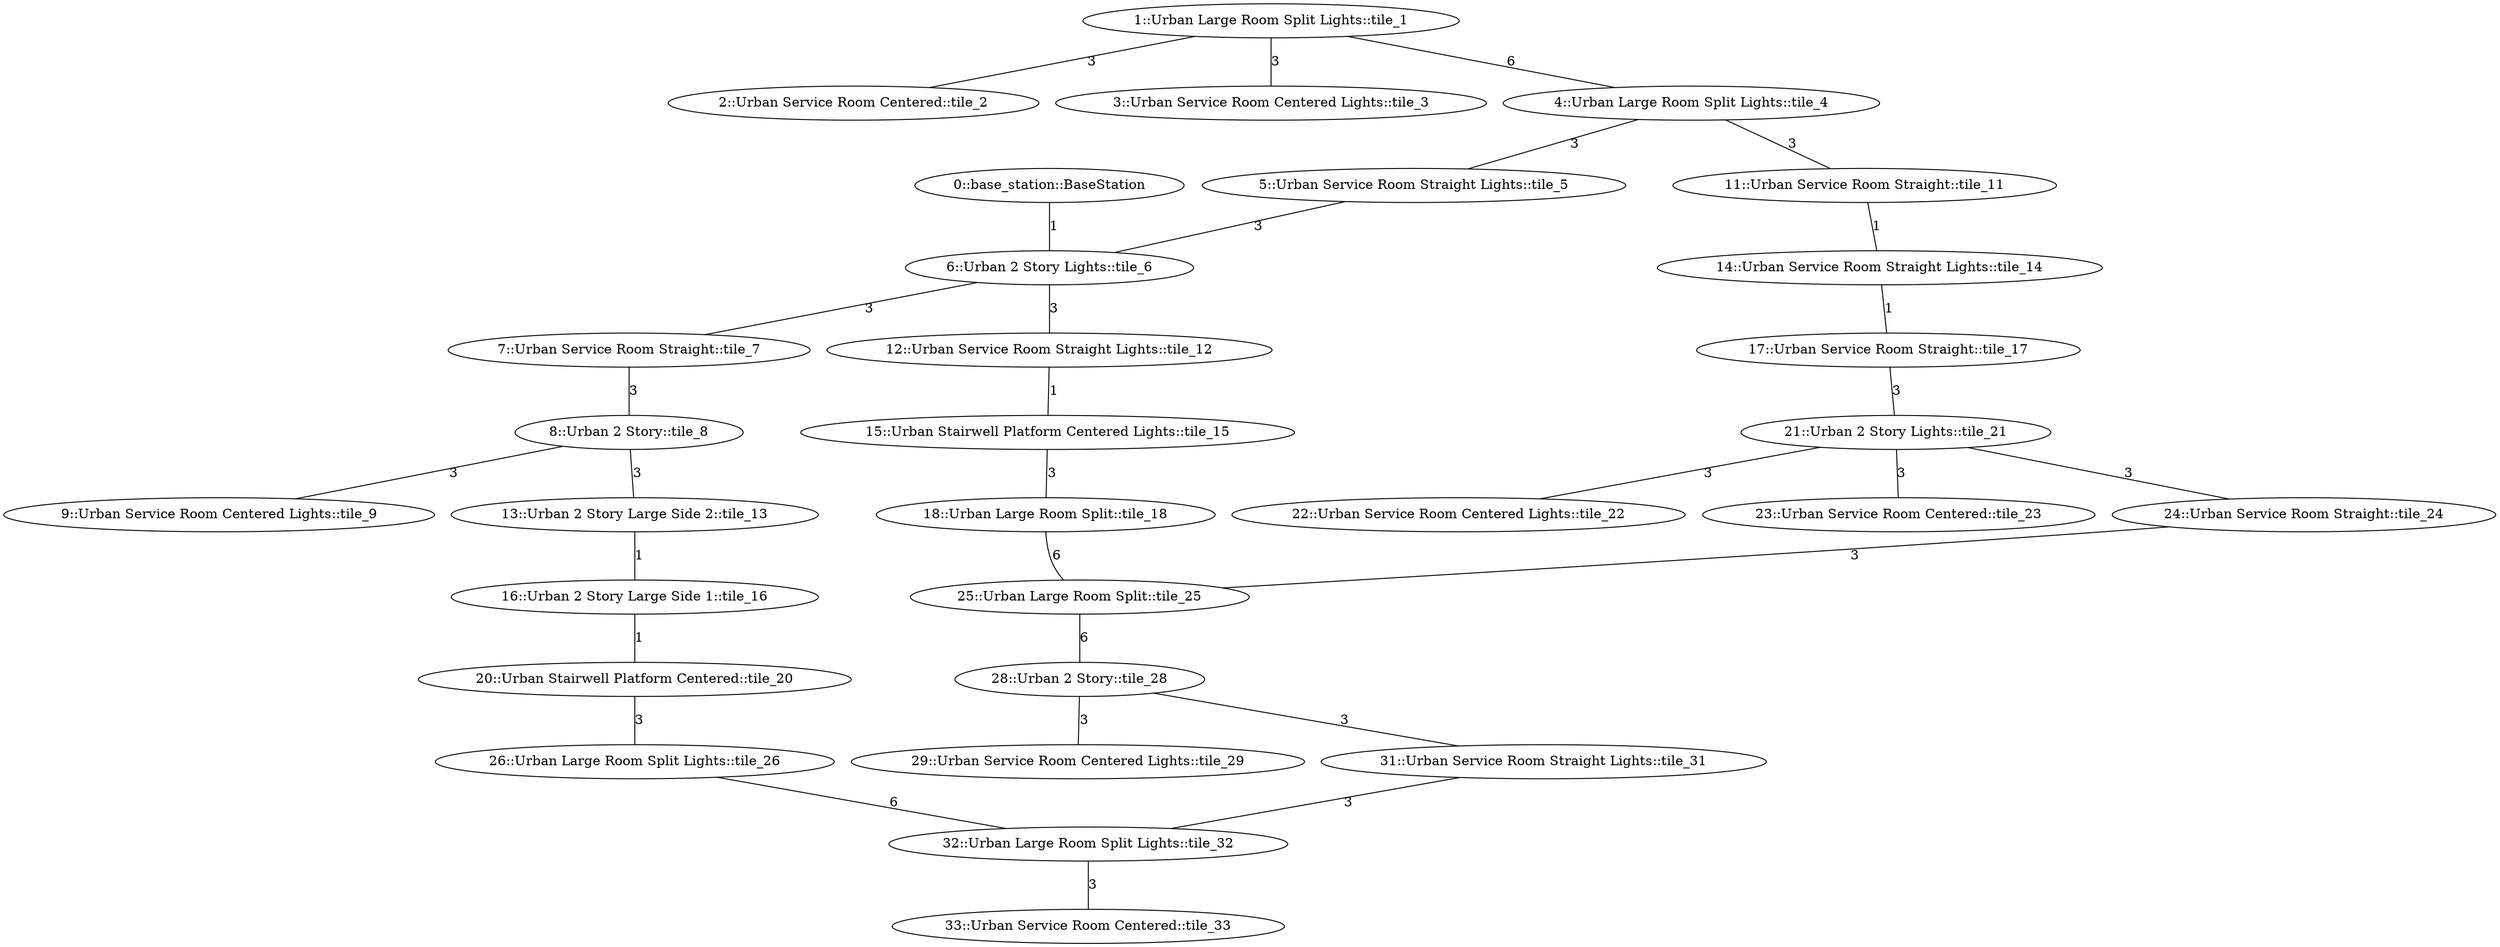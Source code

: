 /* Visibility graph for urban_circuit_practice_03.tsv */
/* Generated with the tile_tsv_fresh.py script: */
/*   tile_tsv_fresh.py urban_circuit_practice_03.tsv -\-graph-file urban_circuit_practice_03.dot -\-world-file urban_circuit_practice_03.sdf -\-world-name urban_circuit_practice_03 -\-scale_x 40 -\-scale_y 40 -\-urban -\-y0 24 -\-x0 -136 -\-z0 11 -\-level_type row_col */

graph {
  /* ==== Vertices ==== */

  /* Base station / Staging area */
  0   [label="0::base_station::BaseStation"];

  1   [label="1::Urban Large Room Split Lights::tile_1"];
  2   [label="2::Urban Service Room Centered::tile_2"];
  3   [label="3::Urban Service Room Centered Lights::tile_3"];
  4   [label="4::Urban Large Room Split Lights::tile_4"];
  5   [label="5::Urban Service Room Straight Lights::tile_5"];
  6   [label="6::Urban 2 Story Lights::tile_6"];
  7   [label="7::Urban Service Room Straight::tile_7"];
  8   [label="8::Urban 2 Story::tile_8"];
  9   [label="9::Urban Service Room Centered Lights::tile_9"];
  11  [label="11::Urban Service Room Straight::tile_11"];
  12  [label="12::Urban Service Room Straight Lights::tile_12"];
  13  [label="13::Urban 2 Story Large Side 2::tile_13"];
  14  [label="14::Urban Service Room Straight Lights::tile_14"];
  15  [label="15::Urban Stairwell Platform Centered Lights::tile_15"];
  16  [label="16::Urban 2 Story Large Side 1::tile_16"];
  17  [label="17::Urban Service Room Straight::tile_17"];
  18  [label="18::Urban Large Room Split::tile_18"];
  20  [label="20::Urban Stairwell Platform Centered::tile_20"];
  21  [label="21::Urban 2 Story Lights::tile_21"];
  22  [label="22::Urban Service Room Centered Lights::tile_22"];
  23  [label="23::Urban Service Room Centered::tile_23"];
  24  [label="24::Urban Service Room Straight::tile_24"];
  25  [label="25::Urban Large Room Split::tile_25"];
  26  [label="26::Urban Large Room Split Lights::tile_26"];
  28  [label="28::Urban 2 Story::tile_28"];
  29  [label="29::Urban Service Room Centered Lights::tile_29"];
  31  [label="31::Urban Service Room Straight Lights::tile_31"];
  32  [label="32::Urban Large Room Split Lights::tile_32"];
  33  [label="33::Urban Service Room Centered::tile_33"];

  /* ==== Edges ==== */

  /* Base station */
  0  -- 6   [label=1];
  1  -- 4   [label=6];  /* Intersection */
  4  -- 5   [label=3];  /* Intersection */
  4  -- 11  [label=3];  /* Intersection */
  5  -- 6   [label=3];  /* Intersection */
  6  -- 7   [label=3];  /* Intersection */
  6  -- 12  [label=3];  /* Intersection */
  7  -- 8   [label=3];  /* Intersection */
  8  -- 13  [label=3];  /* Intersection */
  11 -- 14  [label=1];
  12 -- 15  [label=1];
  13 -- 16  [label=1];
  14 -- 17  [label=1];
  15 -- 18  [label=3];  /* Intersection */
  16 -- 20  [label=1];
  17 -- 21  [label=3];  /* Intersection */
  18 -- 25  [label=6];  /* Intersection */
  20 -- 26  [label=3];  /* Intersection */
  21 -- 24  [label=3];  /* Intersection */
  24 -- 25  [label=3];  /* Intersection */
  25 -- 28  [label=6];  /* Intersection */
  26 -- 32  [label=6];  /* Intersection */
  28 -- 31  [label=3];  /* Intersection */
  31 -- 32  [label=3];  /* Intersection */
  1  -- 2   [label=3];  /* Intersection */
  1  -- 3   [label=3];  /* Intersection */
  8  -- 9   [label=3];  /* Intersection */
  21 -- 22  [label=3];  /* Intersection */
  21 -- 23  [label=3];  /* Intersection */
  28 -- 29  [label=3];  /* Intersection */
  32 -- 33  [label=3];  /* Intersection */
}
